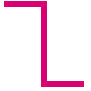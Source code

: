 <mxfile version="21.2.8" type="device" pages="4">
  <diagram name="m_0" id="Pfz8JsvBTpIeq38Xa1Xd">
    <mxGraphModel dx="474" dy="782" grid="1" gridSize="10" guides="1" tooltips="1" connect="1" arrows="1" fold="1" page="1" pageScale="1" pageWidth="60" pageHeight="60" math="0" shadow="0">
      <root>
        <mxCell id="WXZpVR0zL4GNG9rHUEMz-0" />
        <mxCell id="WXZpVR0zL4GNG9rHUEMz-1" parent="WXZpVR0zL4GNG9rHUEMz-0" />
        <mxCell id="WXZpVR0zL4GNG9rHUEMz-2" value="" style="endArrow=none;html=1;rounded=0;edgeStyle=orthogonalEdgeStyle;fillColor=#d80073;strokeColor=#D80073;strokeWidth=3;" parent="WXZpVR0zL4GNG9rHUEMz-1" edge="1">
          <mxGeometry width="50" height="50" relative="1" as="geometry">
            <mxPoint x="50" y="50" as="sourcePoint" />
            <mxPoint x="10" y="10" as="targetPoint" />
            <Array as="points">
              <mxPoint x="30" y="50" />
              <mxPoint x="30" y="10" />
            </Array>
          </mxGeometry>
        </mxCell>
      </root>
    </mxGraphModel>
  </diagram>
  <diagram name="m_1" id="stlAzpkCwH3hcmDchZL8">
    <mxGraphModel dx="474" dy="782" grid="1" gridSize="10" guides="1" tooltips="1" connect="1" arrows="1" fold="1" page="1" pageScale="1" pageWidth="60" pageHeight="60" math="0" shadow="0">
      <root>
        <mxCell id="more9FAv4938b5YkPjJd-0" />
        <mxCell id="more9FAv4938b5YkPjJd-1" parent="more9FAv4938b5YkPjJd-0" />
        <mxCell id="more9FAv4938b5YkPjJd-2" value="" style="endArrow=none;html=1;rounded=0;edgeStyle=orthogonalEdgeStyle;fillColor=#d80073;strokeColor=#D80073;strokeWidth=3;" parent="more9FAv4938b5YkPjJd-1" edge="1">
          <mxGeometry width="50" height="50" relative="1" as="geometry">
            <mxPoint x="50" y="10" as="sourcePoint" />
            <mxPoint x="10" y="50" as="targetPoint" />
            <Array as="points">
              <mxPoint x="30" y="10" />
              <mxPoint x="30" y="50" />
            </Array>
          </mxGeometry>
        </mxCell>
      </root>
    </mxGraphModel>
  </diagram>
  <diagram name="dm_0" id="3XLVzkfQfDHE3ebzAdC8">
    <mxGraphModel dx="474" dy="782" grid="1" gridSize="10" guides="1" tooltips="1" connect="1" arrows="1" fold="1" page="1" pageScale="1" pageWidth="120" pageHeight="60" math="0" shadow="0">
      <root>
        <mxCell id="vKDws1JHi0dLaeFv_vwQ-0" />
        <mxCell id="vKDws1JHi0dLaeFv_vwQ-1" parent="vKDws1JHi0dLaeFv_vwQ-0" />
        <mxCell id="vKDws1JHi0dLaeFv_vwQ-2" value="" style="endArrow=none;html=1;rounded=0;edgeStyle=orthogonalEdgeStyle;fillColor=#d80073;strokeColor=#D80073;strokeWidth=3;" parent="vKDws1JHi0dLaeFv_vwQ-1" edge="1">
          <mxGeometry width="50" height="50" relative="1" as="geometry">
            <mxPoint x="50" y="50" as="sourcePoint" />
            <mxPoint x="10" y="50" as="targetPoint" />
            <Array as="points">
              <mxPoint x="30" y="50" />
              <mxPoint x="30" y="10" />
            </Array>
          </mxGeometry>
        </mxCell>
        <mxCell id="nic5twBk-I7aev4hS8BO-0" value="" style="endArrow=none;html=1;rounded=0;edgeStyle=orthogonalEdgeStyle;fillColor=#d80073;strokeColor=#D80073;strokeWidth=3;" parent="vKDws1JHi0dLaeFv_vwQ-1" edge="1">
          <mxGeometry width="50" height="50" relative="1" as="geometry">
            <mxPoint x="110" y="10" as="sourcePoint" />
            <mxPoint x="70" y="10" as="targetPoint" />
            <Array as="points">
              <mxPoint x="90" y="10" />
              <mxPoint x="90" y="50" />
            </Array>
          </mxGeometry>
        </mxCell>
      </root>
    </mxGraphModel>
  </diagram>
  <diagram name="dm_1" id="Obrwm-g0ql8PevJUpVmq">
    <mxGraphModel dx="474" dy="782" grid="1" gridSize="10" guides="1" tooltips="1" connect="1" arrows="1" fold="1" page="1" pageScale="1" pageWidth="120" pageHeight="60" math="0" shadow="0">
      <root>
        <mxCell id="dEH7iSopxsQTSnt5TMeI-0" />
        <mxCell id="dEH7iSopxsQTSnt5TMeI-1" parent="dEH7iSopxsQTSnt5TMeI-0" />
        <mxCell id="6Xy3UBjJL4OkeNRxW-V8-0" value="" style="endArrow=none;html=1;rounded=0;edgeStyle=orthogonalEdgeStyle;fillColor=#d80073;strokeColor=#D80073;strokeWidth=3;" parent="dEH7iSopxsQTSnt5TMeI-1" edge="1">
          <mxGeometry width="50" height="50" relative="1" as="geometry">
            <mxPoint x="50" y="50" as="sourcePoint" />
            <mxPoint x="10" y="10" as="targetPoint" />
            <Array as="points">
              <mxPoint x="30" y="50" />
              <mxPoint x="30" y="10" />
            </Array>
          </mxGeometry>
        </mxCell>
        <mxCell id="6Xy3UBjJL4OkeNRxW-V8-1" value="" style="endArrow=none;html=1;rounded=0;edgeStyle=orthogonalEdgeStyle;fillColor=#d80073;strokeColor=#D80073;strokeWidth=3;" parent="dEH7iSopxsQTSnt5TMeI-1" edge="1">
          <mxGeometry width="50" height="50" relative="1" as="geometry">
            <mxPoint x="110" y="10" as="sourcePoint" />
            <mxPoint x="70" y="50" as="targetPoint" />
            <Array as="points">
              <mxPoint x="90" y="10" />
              <mxPoint x="90" y="50" />
            </Array>
          </mxGeometry>
        </mxCell>
      </root>
    </mxGraphModel>
  </diagram>
</mxfile>
